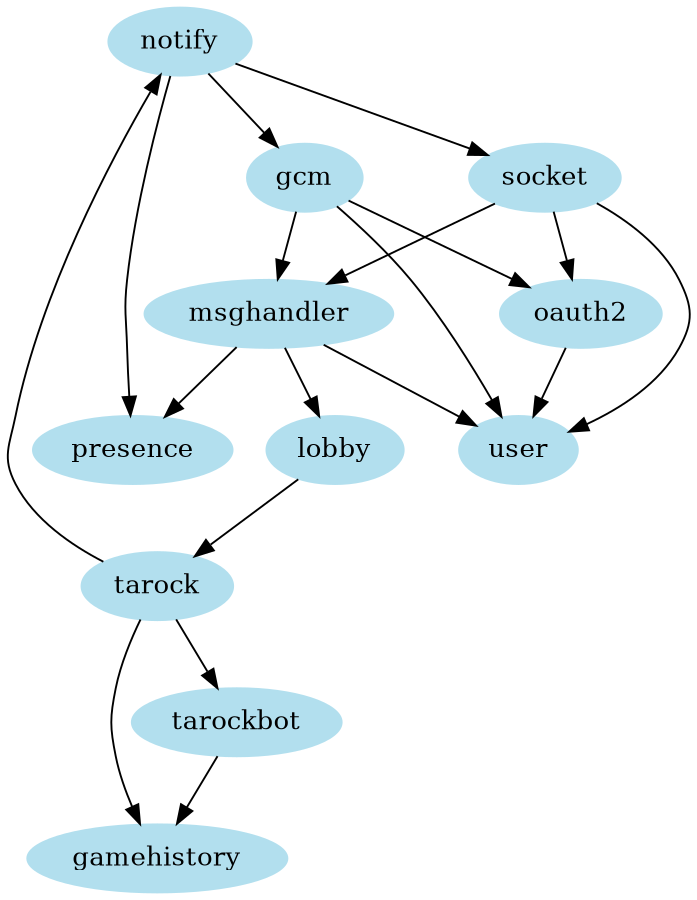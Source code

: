digraph unix {
	size="6,6";
	node [color=lightblue2, style=filled, shape=ellipse];
	"notify" -> "gcm";
	"notify" -> "socket";
	"msghandler" -> "lobby";
    "gcm" -> "msghandler";
    "socket" -> "msghandler";
    "lobby" -> "tarock";
    "tarock" -> "notify";
    "tarock" -> "tarockbot";
    "tarock" -> "gamehistory";
    "tarockbot" -> "gamehistory";
    "notify" -> "presence";
    "msghandler" -> "presence";
    "gcm" -> "oauth2";
    "socket" -> "oauth2";
    "gcm" -> "user";
    "socket" -> "user";
    "msghandler" -> "user";
    "oauth2" -> "user";
}
